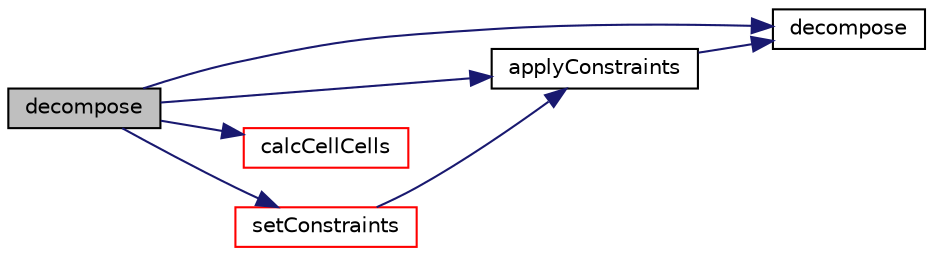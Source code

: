 digraph "decompose"
{
  bgcolor="transparent";
  edge [fontname="Helvetica",fontsize="10",labelfontname="Helvetica",labelfontsize="10"];
  node [fontname="Helvetica",fontsize="10",shape=record];
  rankdir="LR";
  Node1 [label="decompose",height=0.2,width=0.4,color="black", fillcolor="grey75", style="filled", fontcolor="black"];
  Node1 -> Node2 [color="midnightblue",fontsize="10",style="solid",fontname="Helvetica"];
  Node2 [label="applyConstraints",height=0.2,width=0.4,color="black",URL="$a00511.html#ab2a1f1fc853e6d846d21af7615a639e2",tooltip="Helper: apply constraints to a decomposition. This gives. "];
  Node2 -> Node3 [color="midnightblue",fontsize="10",style="solid",fontname="Helvetica"];
  Node3 [label="decompose",height=0.2,width=0.4,color="black",URL="$a00511.html#a30ea1ec9f9f9f89663dc353e14df5260",tooltip="Return for every coordinate the wanted processor number. "];
  Node1 -> Node4 [color="midnightblue",fontsize="10",style="solid",fontname="Helvetica"];
  Node4 [label="calcCellCells",height=0.2,width=0.4,color="red",URL="$a00511.html#a86727d8c968e3ae5d8f394879e2b3c8a",tooltip="Helper: determine (local or global) cellCells from mesh. "];
  Node1 -> Node3 [color="midnightblue",fontsize="10",style="solid",fontname="Helvetica"];
  Node1 -> Node5 [color="midnightblue",fontsize="10",style="solid",fontname="Helvetica"];
  Node5 [label="setConstraints",height=0.2,width=0.4,color="red",URL="$a00511.html#a36608a91d1c00b41284eaf46b895387c",tooltip="Helper: extract constraints: "];
  Node5 -> Node2 [color="midnightblue",fontsize="10",style="solid",fontname="Helvetica"];
}
